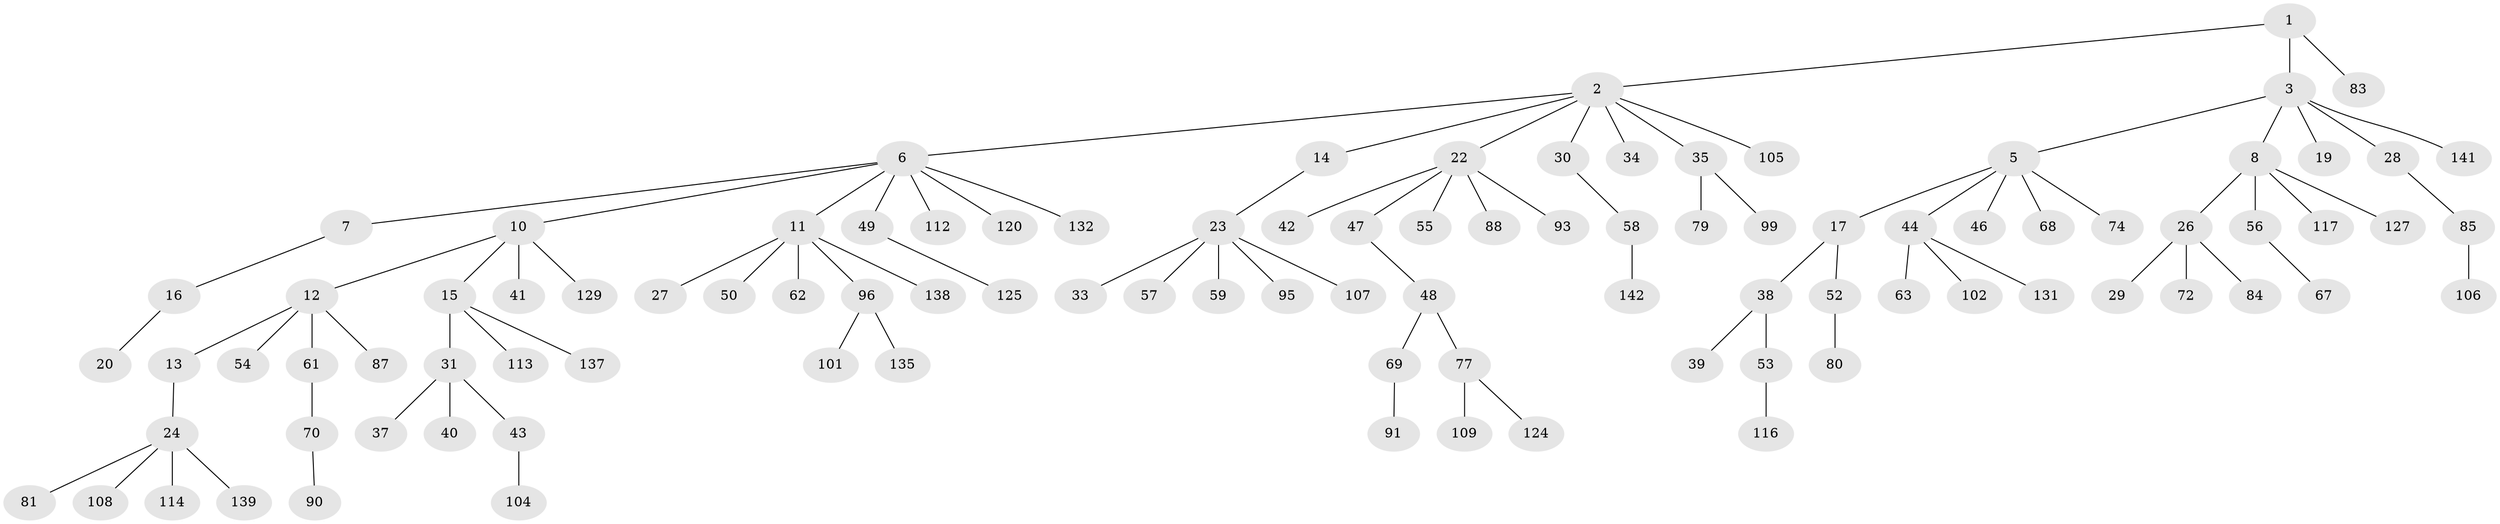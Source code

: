 // original degree distribution, {4: 0.04225352112676056, 5: 0.056338028169014086, 7: 0.014084507042253521, 1: 0.5211267605633803, 6: 0.014084507042253521, 2: 0.22535211267605634, 3: 0.1267605633802817}
// Generated by graph-tools (version 1.1) at 2025/11/02/27/25 16:11:25]
// undirected, 100 vertices, 99 edges
graph export_dot {
graph [start="1"]
  node [color=gray90,style=filled];
  1 [super="+4"];
  2 [super="+21"];
  3 [super="+73"];
  5 [super="+36"];
  6 [super="+9"];
  7;
  8 [super="+111"];
  10;
  11 [super="+18"];
  12 [super="+25"];
  13 [super="+110"];
  14;
  15 [super="+123"];
  16 [super="+92"];
  17 [super="+45"];
  19;
  20;
  22 [super="+60"];
  23 [super="+32"];
  24 [super="+103"];
  26 [super="+121"];
  27 [super="+118"];
  28;
  29;
  30;
  31 [super="+122"];
  33 [super="+130"];
  34 [super="+128"];
  35 [super="+65"];
  37;
  38;
  39;
  40 [super="+71"];
  41 [super="+82"];
  42;
  43;
  44 [super="+76"];
  46 [super="+66"];
  47;
  48 [super="+51"];
  49;
  50 [super="+100"];
  52 [super="+94"];
  53;
  54;
  55;
  56 [super="+136"];
  57;
  58 [super="+64"];
  59;
  61 [super="+133"];
  62 [super="+86"];
  63;
  67;
  68;
  69 [super="+75"];
  70 [super="+78"];
  72 [super="+97"];
  74;
  77;
  79 [super="+98"];
  80;
  81 [super="+89"];
  83;
  84;
  85;
  87;
  88;
  90;
  91;
  93;
  95;
  96 [super="+115"];
  99;
  101;
  102 [super="+119"];
  104;
  105;
  106;
  107 [super="+140"];
  108;
  109;
  112;
  113;
  114;
  116 [super="+126"];
  117;
  120;
  124 [super="+134"];
  125;
  127;
  129;
  131;
  132;
  135;
  137;
  138;
  139;
  141;
  142;
  1 -- 2;
  1 -- 3;
  1 -- 83;
  2 -- 6;
  2 -- 14;
  2 -- 34;
  2 -- 35;
  2 -- 22;
  2 -- 105;
  2 -- 30;
  3 -- 5;
  3 -- 8;
  3 -- 19;
  3 -- 28;
  3 -- 141;
  5 -- 17;
  5 -- 44;
  5 -- 46;
  5 -- 74;
  5 -- 68;
  6 -- 7;
  6 -- 112;
  6 -- 49;
  6 -- 132;
  6 -- 120;
  6 -- 10;
  6 -- 11;
  7 -- 16;
  8 -- 26;
  8 -- 56;
  8 -- 117;
  8 -- 127;
  10 -- 12;
  10 -- 15;
  10 -- 41;
  10 -- 129;
  11 -- 27;
  11 -- 138;
  11 -- 96;
  11 -- 50;
  11 -- 62;
  12 -- 13;
  12 -- 61;
  12 -- 54;
  12 -- 87;
  13 -- 24;
  14 -- 23;
  15 -- 31;
  15 -- 113;
  15 -- 137;
  16 -- 20;
  17 -- 38;
  17 -- 52;
  22 -- 42;
  22 -- 47;
  22 -- 55;
  22 -- 88;
  22 -- 93;
  23 -- 33;
  23 -- 57;
  23 -- 59;
  23 -- 107;
  23 -- 95;
  24 -- 81;
  24 -- 108;
  24 -- 139;
  24 -- 114;
  26 -- 29;
  26 -- 72;
  26 -- 84;
  28 -- 85;
  30 -- 58;
  31 -- 37;
  31 -- 40;
  31 -- 43;
  35 -- 99;
  35 -- 79;
  38 -- 39;
  38 -- 53;
  43 -- 104;
  44 -- 63;
  44 -- 131;
  44 -- 102;
  47 -- 48;
  48 -- 77;
  48 -- 69;
  49 -- 125;
  52 -- 80;
  53 -- 116;
  56 -- 67;
  58 -- 142;
  61 -- 70;
  69 -- 91;
  70 -- 90;
  77 -- 109;
  77 -- 124;
  85 -- 106;
  96 -- 101;
  96 -- 135;
}
